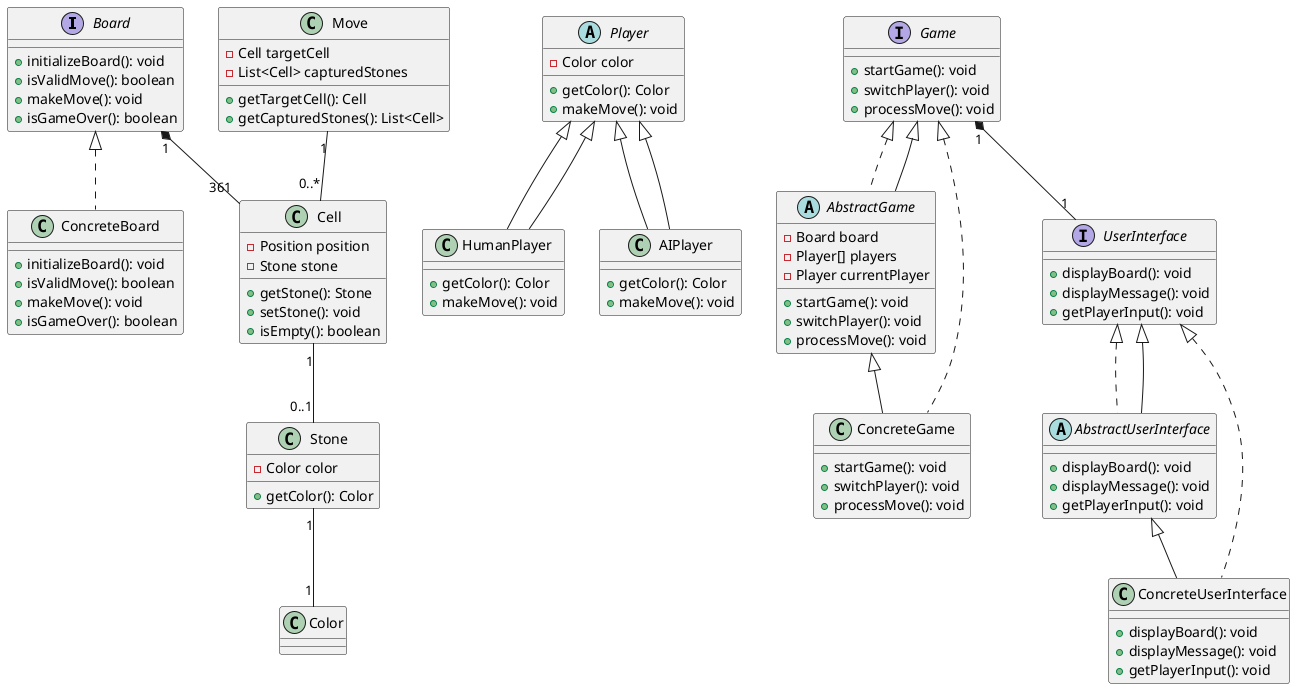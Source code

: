 @startuml

interface Board {
  + initializeBoard(): void
  + isValidMove(): boolean
  + makeMove(): void
  + isGameOver(): boolean
}

class ConcreteBoard {
  + initializeBoard(): void
  + isValidMove(): boolean
  + makeMove(): void
  + isGameOver(): boolean
}

class Cell {
  - Position position
  - Stone stone
  + getStone(): Stone
  + setStone(): void
  + isEmpty(): boolean
}

class Stone {
  - Color color
  + getColor(): Color
}

abstract class Player {
  - Color color
  + getColor(): Color
  + makeMove(): void
}

class HumanPlayer extends Player {
  + getColor(): Color
  + makeMove(): void
}

class AIPlayer extends Player {
  + getColor(): Color
  + makeMove(): void
}

class Move {
  - Cell targetCell
  - List<Cell> capturedStones
  + getTargetCell(): Cell
  + getCapturedStones(): List<Cell>
}

interface Game {
  + startGame(): void
  + switchPlayer(): void
  + processMove(): void
}

abstract class AbstractGame implements Game {
  - Board board
  - Player[] players
  - Player currentPlayer
  + startGame(): void
  + switchPlayer(): void
  + processMove(): void
}

class ConcreteGame extends AbstractGame {
  + startGame(): void
  + switchPlayer(): void
  + processMove(): void
}

interface UserInterface {
  + displayBoard(): void
  + displayMessage(): void
  + getPlayerInput(): void
}

abstract class AbstractUserInterface implements UserInterface {
  + displayBoard(): void
  + displayMessage(): void
  + getPlayerInput(): void
}

class ConcreteUserInterface extends AbstractUserInterface {
  + displayBoard(): void
  + displayMessage(): void
  + getPlayerInput(): void
}

Board <|.. ConcreteBoard
Player <|-- HumanPlayer
Player <|-- AIPlayer
Game <|.. ConcreteGame
UserInterface <|.. ConcreteUserInterface
Game <|-- AbstractGame
UserInterface <|-- AbstractUserInterface

Board "1" *-- "361" Cell
Cell "1" -- "0..1" Stone
Stone "1" -- "1" Color
Move "1" -- "0..*" Cell
Game "1" *-- "1" UserInterface

@enduml
